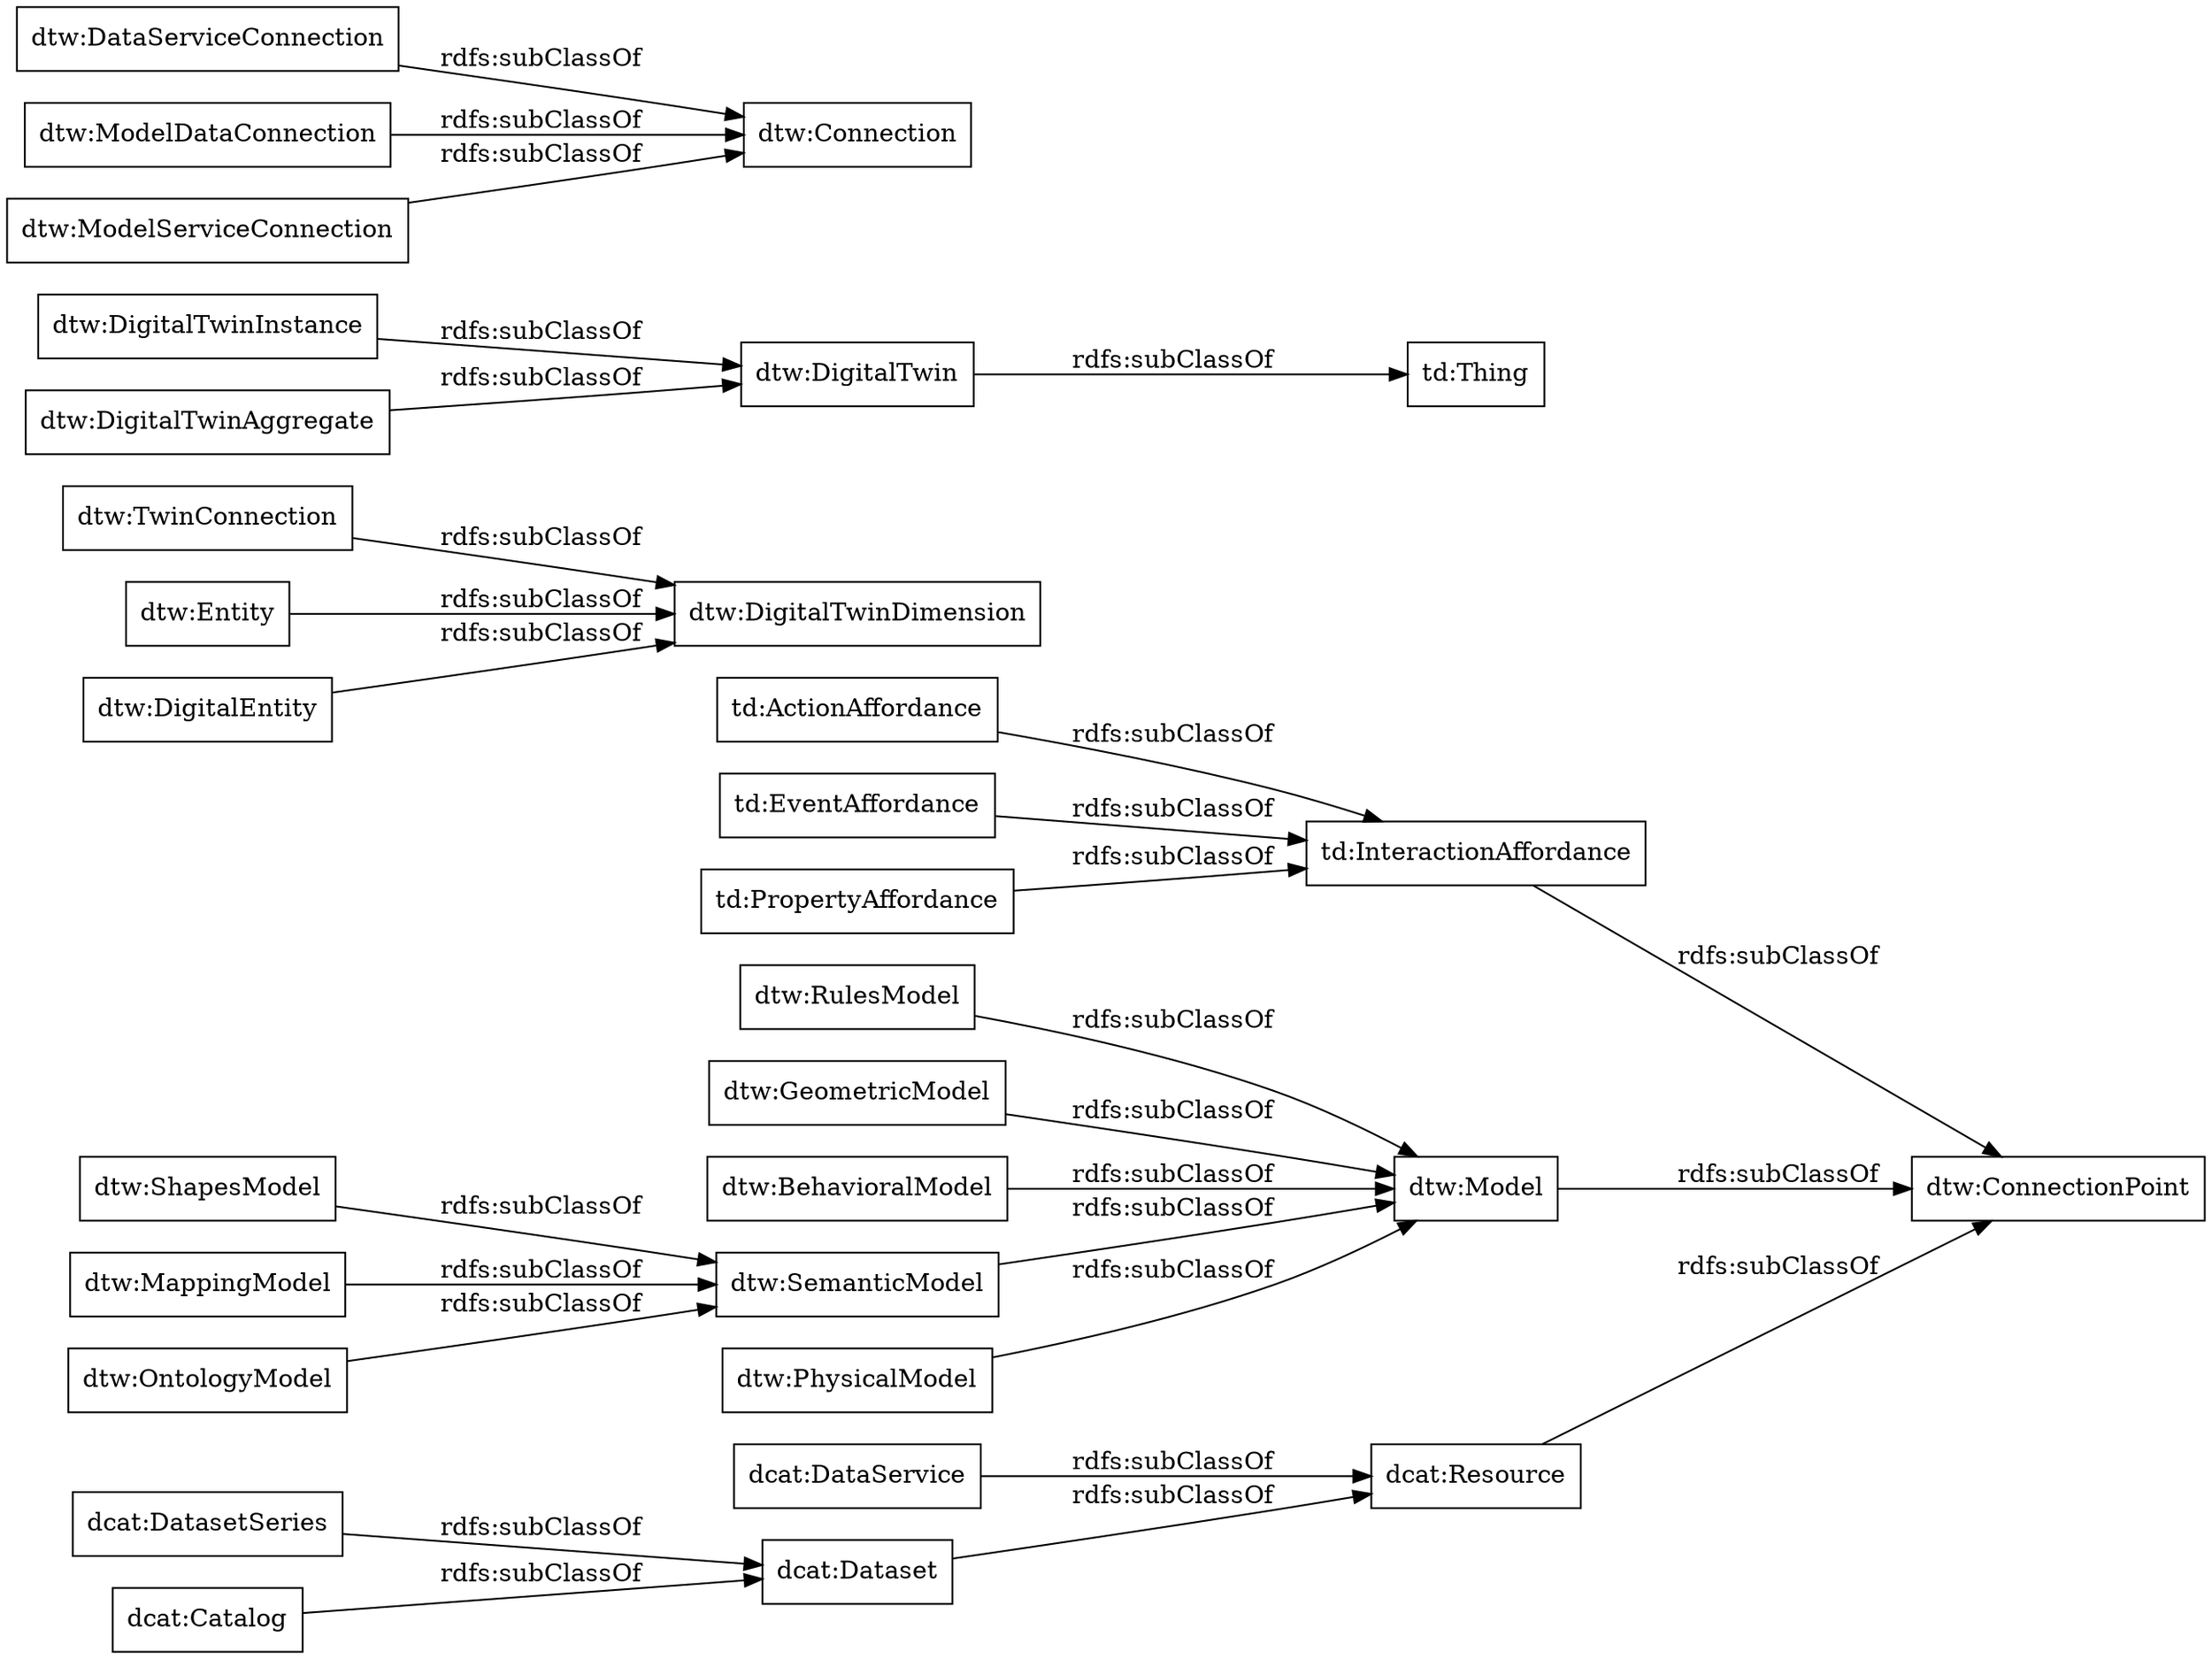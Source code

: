 digraph ar2dtool_diagram { 
rankdir=LR;
size="1000"
node [shape = rectangle, color="black"]; "dcat:Dataset" "dtw:RulesModel" "dtw:TwinConnection" "dtw:GeometricModel" "dcat:DataService" "dtw:DigitalTwinInstance" "dtw:ShapesModel" "td:ActionAffordance" "td:InteractionAffordance" "dtw:MappingModel" "dtw:ConnectionPoint" "td:EventAffordance" "dtw:Entity" "dtw:Model" "dtw:DigitalTwin" "dtw:OntologyModel" "dtw:DigitalTwinAggregate" "dcat:DatasetSeries" "dtw:BehavioralModel" "dtw:DataServiceConnection" "dcat:Resource" "dcat:Catalog" "dtw:DigitalTwinDimension" "dtw:ModelDataConnection" "dtw:SemanticModel" "td:Thing" "td:PropertyAffordance" "dtw:PhysicalModel" "dtw:Connection" "dtw:ModelServiceConnection" "dtw:DigitalEntity" ; /*classes style*/
	"dtw:Model" -> "dtw:ConnectionPoint" [ label = "rdfs:subClassOf" ];
	"dcat:DatasetSeries" -> "dcat:Dataset" [ label = "rdfs:subClassOf" ];
	"td:EventAffordance" -> "td:InteractionAffordance" [ label = "rdfs:subClassOf" ];
	"dtw:DigitalTwin" -> "td:Thing" [ label = "rdfs:subClassOf" ];
	"dtw:DigitalTwinInstance" -> "dtw:DigitalTwin" [ label = "rdfs:subClassOf" ];
	"dcat:Catalog" -> "dcat:Dataset" [ label = "rdfs:subClassOf" ];
	"dtw:Entity" -> "dtw:DigitalTwinDimension" [ label = "rdfs:subClassOf" ];
	"dtw:TwinConnection" -> "dtw:DigitalTwinDimension" [ label = "rdfs:subClassOf" ];
	"dtw:DigitalEntity" -> "dtw:DigitalTwinDimension" [ label = "rdfs:subClassOf" ];
	"dtw:ShapesModel" -> "dtw:SemanticModel" [ label = "rdfs:subClassOf" ];
	"dtw:ModelServiceConnection" -> "dtw:Connection" [ label = "rdfs:subClassOf" ];
	"dtw:DataServiceConnection" -> "dtw:Connection" [ label = "rdfs:subClassOf" ];
	"dtw:BehavioralModel" -> "dtw:Model" [ label = "rdfs:subClassOf" ];
	"dtw:ModelDataConnection" -> "dtw:Connection" [ label = "rdfs:subClassOf" ];
	"dtw:SemanticModel" -> "dtw:Model" [ label = "rdfs:subClassOf" ];
	"dtw:MappingModel" -> "dtw:SemanticModel" [ label = "rdfs:subClassOf" ];
	"dtw:GeometricModel" -> "dtw:Model" [ label = "rdfs:subClassOf" ];
	"dtw:RulesModel" -> "dtw:Model" [ label = "rdfs:subClassOf" ];
	"dtw:PhysicalModel" -> "dtw:Model" [ label = "rdfs:subClassOf" ];
	"dcat:Resource" -> "dtw:ConnectionPoint" [ label = "rdfs:subClassOf" ];
	"dtw:DigitalTwinAggregate" -> "dtw:DigitalTwin" [ label = "rdfs:subClassOf" ];
	"dcat:Dataset" -> "dcat:Resource" [ label = "rdfs:subClassOf" ];
	"td:PropertyAffordance" -> "td:InteractionAffordance" [ label = "rdfs:subClassOf" ];
	"dcat:DataService" -> "dcat:Resource" [ label = "rdfs:subClassOf" ];
	"dtw:OntologyModel" -> "dtw:SemanticModel" [ label = "rdfs:subClassOf" ];
	"td:InteractionAffordance" -> "dtw:ConnectionPoint" [ label = "rdfs:subClassOf" ];
	"td:ActionAffordance" -> "td:InteractionAffordance" [ label = "rdfs:subClassOf" ];

}
